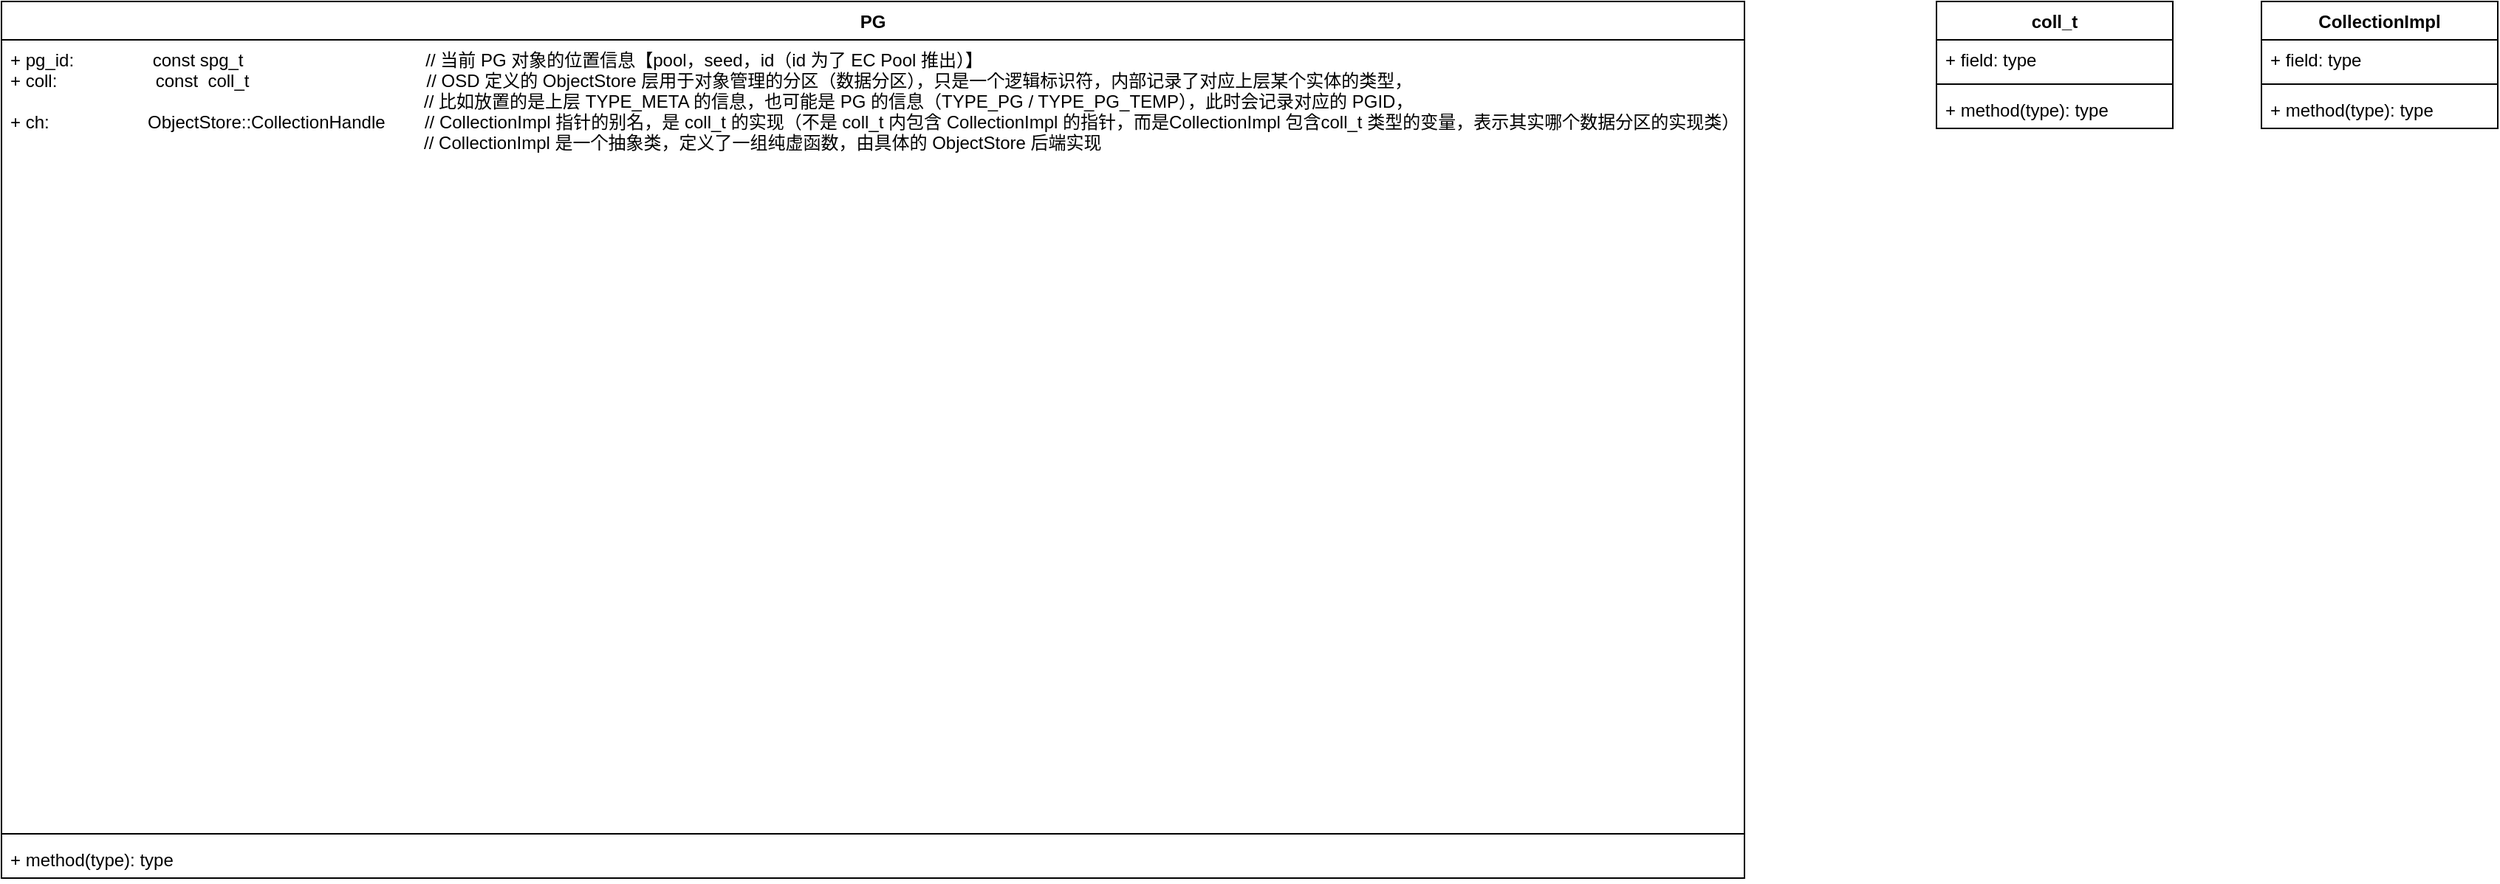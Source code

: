 <mxfile version="20.5.3" type="github">
  <diagram id="uu2zIbwYQYIQboB9MT9b" name="第 1 页">
    <mxGraphModel dx="2249" dy="779" grid="1" gridSize="10" guides="1" tooltips="1" connect="1" arrows="1" fold="1" page="1" pageScale="1" pageWidth="827" pageHeight="1169" math="0" shadow="0">
      <root>
        <mxCell id="0" />
        <mxCell id="1" parent="0" />
        <mxCell id="wiP-Ao2mlotpsVeON09L-2" value="PG" style="swimlane;fontStyle=1;align=center;verticalAlign=top;childLayout=stackLayout;horizontal=1;startSize=26;horizontalStack=0;resizeParent=1;resizeParentMax=0;resizeLast=0;collapsible=1;marginBottom=0;" vertex="1" parent="1">
          <mxGeometry x="-190" y="110" width="1180" height="594" as="geometry" />
        </mxCell>
        <mxCell id="wiP-Ao2mlotpsVeON09L-3" value="+ pg_id:                const spg_t                                     // 当前 PG 对象的位置信息【pool，seed，id（id 为了 EC Pool 推出）】 &#xa;+ coll:                    const  coll_t                                    // OSD 定义的 ObjectStore 层用于对象管理的分区（数据分区），只是一个逻辑标识符，内部记录了对应上层某个实体的类型，&#xa;                                                                                    // 比如放置的是上层 TYPE_META 的信息，也可能是 PG 的信息（TYPE_PG / TYPE_PG_TEMP），此时会记录对应的 PGID，&#xa;+ ch:                    ObjectStore::CollectionHandle        // CollectionImpl 指针的别名，是 coll_t 的实现（不是 coll_t 内包含 CollectionImpl 的指针，而是CollectionImpl 包含coll_t 类型的变量，表示其实哪个数据分区的实现类）&#xa;                                                                                    // CollectionImpl 是一个抽象类，定义了一组纯虚函数，由具体的 ObjectStore 后端实现" style="text;strokeColor=none;fillColor=none;align=left;verticalAlign=top;spacingLeft=4;spacingRight=4;overflow=hidden;rotatable=0;points=[[0,0.5],[1,0.5]];portConstraint=eastwest;" vertex="1" parent="wiP-Ao2mlotpsVeON09L-2">
          <mxGeometry y="26" width="1180" height="534" as="geometry" />
        </mxCell>
        <mxCell id="wiP-Ao2mlotpsVeON09L-4" value="" style="line;strokeWidth=1;fillColor=none;align=left;verticalAlign=middle;spacingTop=-1;spacingLeft=3;spacingRight=3;rotatable=0;labelPosition=right;points=[];portConstraint=eastwest;strokeColor=inherit;" vertex="1" parent="wiP-Ao2mlotpsVeON09L-2">
          <mxGeometry y="560" width="1180" height="8" as="geometry" />
        </mxCell>
        <mxCell id="wiP-Ao2mlotpsVeON09L-5" value="+ method(type): type" style="text;strokeColor=none;fillColor=none;align=left;verticalAlign=top;spacingLeft=4;spacingRight=4;overflow=hidden;rotatable=0;points=[[0,0.5],[1,0.5]];portConstraint=eastwest;" vertex="1" parent="wiP-Ao2mlotpsVeON09L-2">
          <mxGeometry y="568" width="1180" height="26" as="geometry" />
        </mxCell>
        <mxCell id="wiP-Ao2mlotpsVeON09L-6" value="coll_t" style="swimlane;fontStyle=1;align=center;verticalAlign=top;childLayout=stackLayout;horizontal=1;startSize=26;horizontalStack=0;resizeParent=1;resizeParentMax=0;resizeLast=0;collapsible=1;marginBottom=0;" vertex="1" parent="1">
          <mxGeometry x="1120" y="110" width="160" height="86" as="geometry" />
        </mxCell>
        <mxCell id="wiP-Ao2mlotpsVeON09L-7" value="+ field: type" style="text;strokeColor=none;fillColor=none;align=left;verticalAlign=top;spacingLeft=4;spacingRight=4;overflow=hidden;rotatable=0;points=[[0,0.5],[1,0.5]];portConstraint=eastwest;" vertex="1" parent="wiP-Ao2mlotpsVeON09L-6">
          <mxGeometry y="26" width="160" height="26" as="geometry" />
        </mxCell>
        <mxCell id="wiP-Ao2mlotpsVeON09L-8" value="" style="line;strokeWidth=1;fillColor=none;align=left;verticalAlign=middle;spacingTop=-1;spacingLeft=3;spacingRight=3;rotatable=0;labelPosition=right;points=[];portConstraint=eastwest;strokeColor=inherit;" vertex="1" parent="wiP-Ao2mlotpsVeON09L-6">
          <mxGeometry y="52" width="160" height="8" as="geometry" />
        </mxCell>
        <mxCell id="wiP-Ao2mlotpsVeON09L-9" value="+ method(type): type" style="text;strokeColor=none;fillColor=none;align=left;verticalAlign=top;spacingLeft=4;spacingRight=4;overflow=hidden;rotatable=0;points=[[0,0.5],[1,0.5]];portConstraint=eastwest;" vertex="1" parent="wiP-Ao2mlotpsVeON09L-6">
          <mxGeometry y="60" width="160" height="26" as="geometry" />
        </mxCell>
        <mxCell id="wiP-Ao2mlotpsVeON09L-10" value="CollectionImpl" style="swimlane;fontStyle=1;align=center;verticalAlign=top;childLayout=stackLayout;horizontal=1;startSize=26;horizontalStack=0;resizeParent=1;resizeParentMax=0;resizeLast=0;collapsible=1;marginBottom=0;" vertex="1" parent="1">
          <mxGeometry x="1340" y="110" width="160" height="86" as="geometry" />
        </mxCell>
        <mxCell id="wiP-Ao2mlotpsVeON09L-11" value="+ field: type" style="text;strokeColor=none;fillColor=none;align=left;verticalAlign=top;spacingLeft=4;spacingRight=4;overflow=hidden;rotatable=0;points=[[0,0.5],[1,0.5]];portConstraint=eastwest;" vertex="1" parent="wiP-Ao2mlotpsVeON09L-10">
          <mxGeometry y="26" width="160" height="26" as="geometry" />
        </mxCell>
        <mxCell id="wiP-Ao2mlotpsVeON09L-12" value="" style="line;strokeWidth=1;fillColor=none;align=left;verticalAlign=middle;spacingTop=-1;spacingLeft=3;spacingRight=3;rotatable=0;labelPosition=right;points=[];portConstraint=eastwest;strokeColor=inherit;" vertex="1" parent="wiP-Ao2mlotpsVeON09L-10">
          <mxGeometry y="52" width="160" height="8" as="geometry" />
        </mxCell>
        <mxCell id="wiP-Ao2mlotpsVeON09L-13" value="+ method(type): type" style="text;strokeColor=none;fillColor=none;align=left;verticalAlign=top;spacingLeft=4;spacingRight=4;overflow=hidden;rotatable=0;points=[[0,0.5],[1,0.5]];portConstraint=eastwest;" vertex="1" parent="wiP-Ao2mlotpsVeON09L-10">
          <mxGeometry y="60" width="160" height="26" as="geometry" />
        </mxCell>
      </root>
    </mxGraphModel>
  </diagram>
</mxfile>
